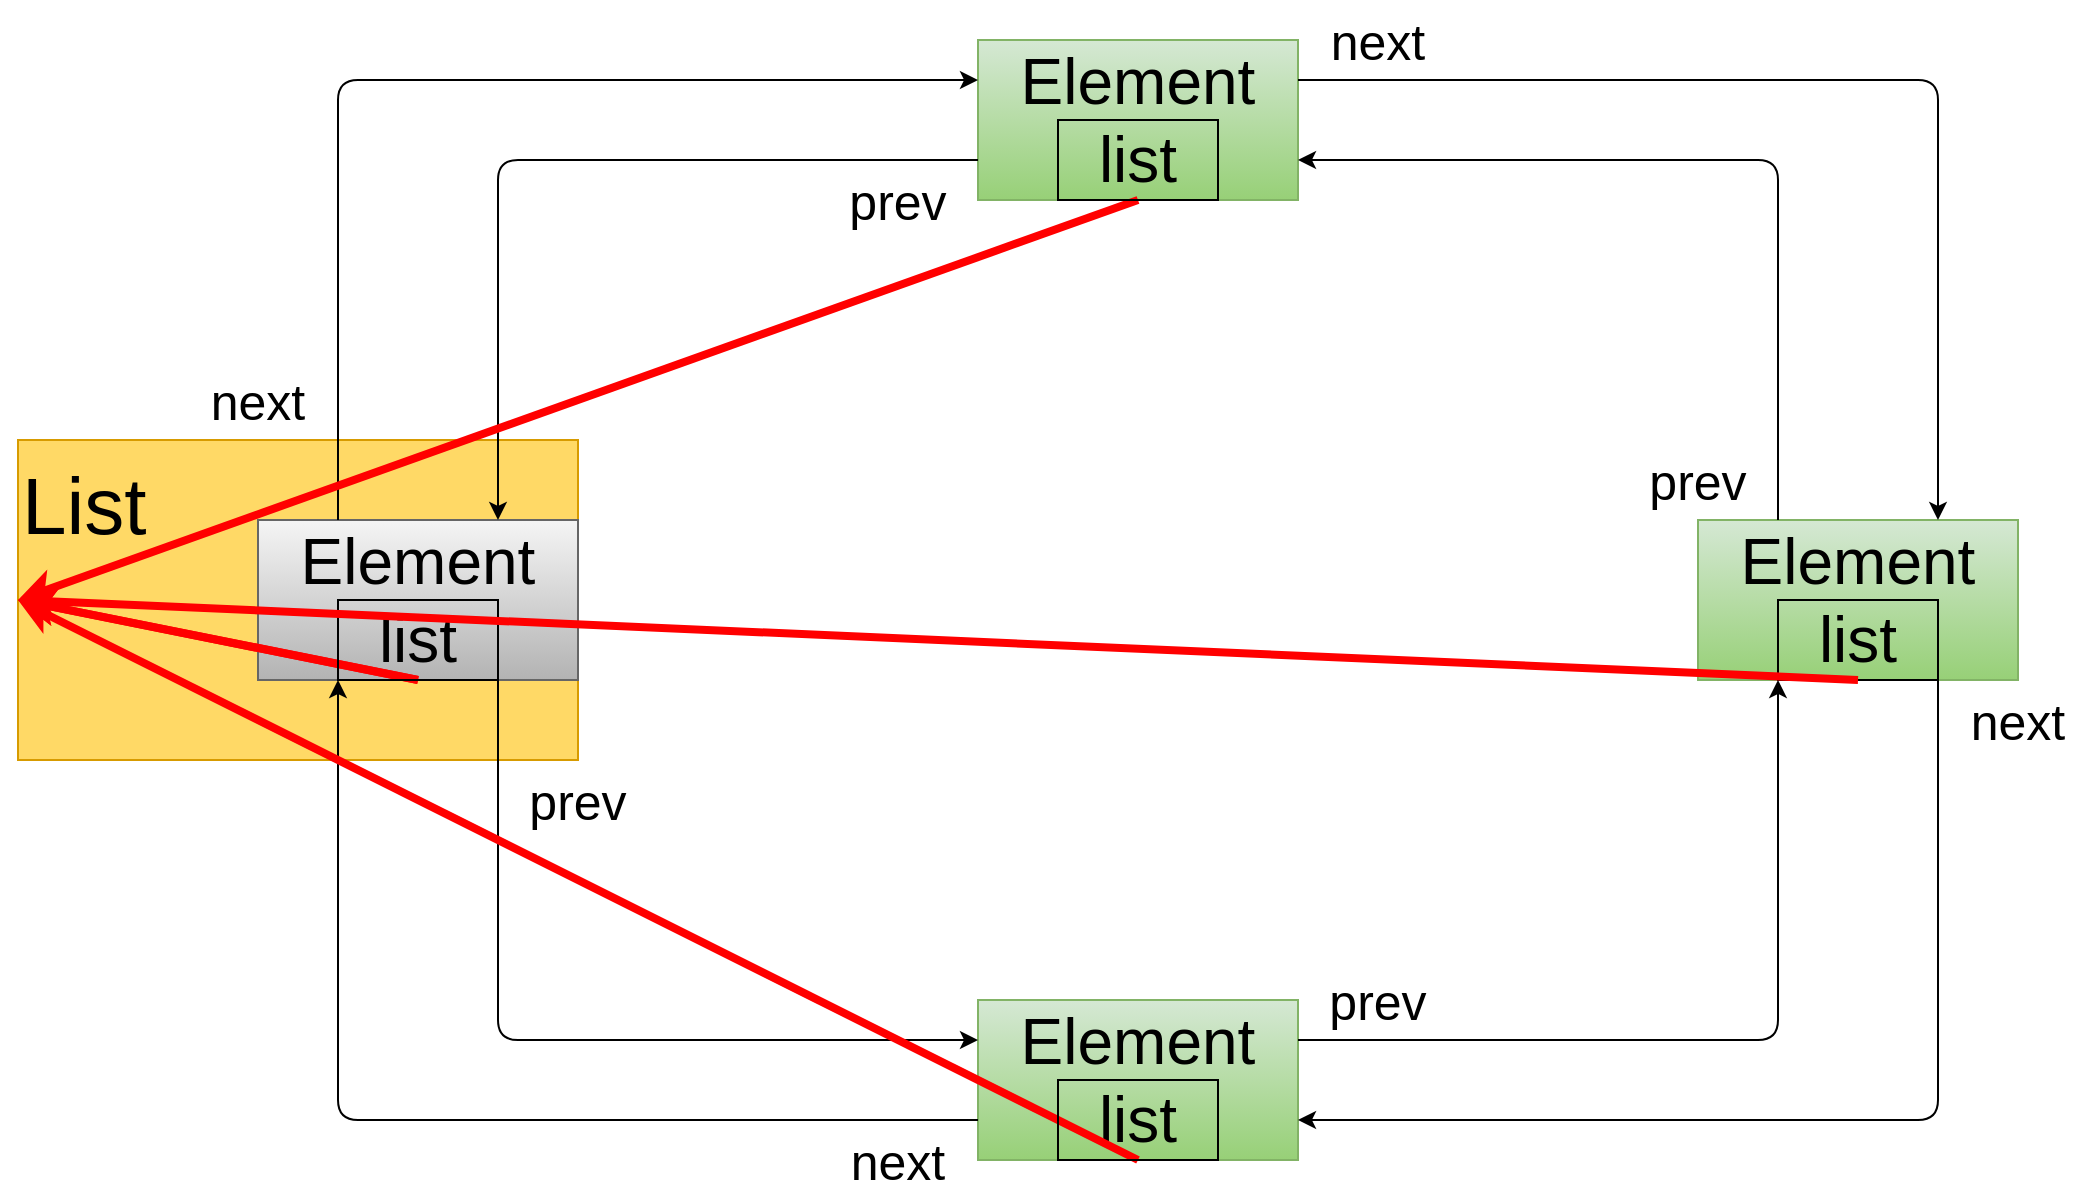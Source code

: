<mxfile version="14.4.3" type="device"><diagram id="aFaTI6hs4JdAeKOiNLvp" name="第 1 页"><mxGraphModel dx="2740" dy="1975" grid="1" gridSize="10" guides="1" tooltips="1" connect="1" arrows="1" fold="1" page="1" pageScale="1" pageWidth="827" pageHeight="1169" math="0" shadow="0"><root><mxCell id="0"/><mxCell id="1" parent="0"/><mxCell id="sNR0MUxjyooSpKc3NDlG-31" value="&lt;font style=&quot;font-size: 40px&quot;&gt;List&lt;br&gt;&lt;br&gt;&lt;br&gt;&lt;/font&gt;" style="text;html=1;strokeColor=#d79b00;align=left;verticalAlign=middle;whiteSpace=wrap;rounded=0;labelBackgroundColor=none;fontSize=16;fillColor=#FFD966;" parent="1" vertex="1"><mxGeometry x="-1560" y="-100" width="280" height="160" as="geometry"/></mxCell><mxCell id="sNR0MUxjyooSpKc3NDlG-33" value="" style="rounded=0;whiteSpace=wrap;html=1;fillColor=#f5f5f5;gradientColor=#b3b3b3;strokeColor=#666666;" parent="1" vertex="1"><mxGeometry x="-1440" y="-60" width="160" height="80" as="geometry"/></mxCell><mxCell id="sNR0MUxjyooSpKc3NDlG-34" value="&lt;font style=&quot;font-size: 32px&quot;&gt;Element&lt;br&gt;list&lt;/font&gt;" style="text;html=1;strokeColor=none;fillColor=none;align=center;verticalAlign=middle;whiteSpace=wrap;rounded=0;" parent="1" vertex="1"><mxGeometry x="-1440" y="-60" width="160" height="80" as="geometry"/></mxCell><mxCell id="sNR0MUxjyooSpKc3NDlG-37" value="" style="rounded=0;whiteSpace=wrap;html=1;fillColor=#d5e8d4;gradientColor=#97d077;strokeColor=#82b366;" parent="1" vertex="1"><mxGeometry x="-1080" y="-300" width="160" height="80" as="geometry"/></mxCell><mxCell id="sNR0MUxjyooSpKc3NDlG-38" value="&lt;font style=&quot;font-size: 32px&quot;&gt;Element&lt;br&gt;list&lt;br&gt;&lt;/font&gt;" style="text;html=1;strokeColor=#82b366;fillColor=#d5e8d4;align=center;verticalAlign=middle;whiteSpace=wrap;rounded=0;gradientColor=#97d077;" parent="1" vertex="1"><mxGeometry x="-1080" y="-300" width="160" height="80" as="geometry"/></mxCell><mxCell id="sNR0MUxjyooSpKc3NDlG-39" value="" style="rounded=0;whiteSpace=wrap;html=1;fillColor=#d5e8d4;gradientColor=#97d077;strokeColor=#82b366;" parent="1" vertex="1"><mxGeometry x="-720" y="-60" width="160" height="80" as="geometry"/></mxCell><mxCell id="sNR0MUxjyooSpKc3NDlG-40" value="&lt;font style=&quot;font-size: 32px&quot;&gt;Element&lt;br&gt;list&lt;br&gt;&lt;/font&gt;" style="text;html=1;strokeColor=#82b366;fillColor=#d5e8d4;align=center;verticalAlign=middle;whiteSpace=wrap;rounded=0;gradientColor=#97d077;" parent="1" vertex="1"><mxGeometry x="-720" y="-60" width="160" height="80" as="geometry"/></mxCell><mxCell id="sNR0MUxjyooSpKc3NDlG-41" value="" style="rounded=0;whiteSpace=wrap;html=1;fillColor=#d5e8d4;gradientColor=#97d077;strokeColor=#82b366;" parent="1" vertex="1"><mxGeometry x="-1080" y="180" width="160" height="80" as="geometry"/></mxCell><mxCell id="sNR0MUxjyooSpKc3NDlG-42" value="&lt;font style=&quot;font-size: 32px&quot;&gt;Element&lt;br&gt;list&lt;br&gt;&lt;/font&gt;" style="text;html=1;strokeColor=#82b366;fillColor=#d5e8d4;align=center;verticalAlign=middle;whiteSpace=wrap;rounded=0;gradientColor=#97d077;" parent="1" vertex="1"><mxGeometry x="-1080" y="180" width="160" height="80" as="geometry"/></mxCell><mxCell id="sNR0MUxjyooSpKc3NDlG-44" value="" style="edgeStyle=elbowEdgeStyle;elbow=vertical;endArrow=classic;html=1;entryX=0;entryY=0.25;entryDx=0;entryDy=0;exitX=0.25;exitY=0;exitDx=0;exitDy=0;" parent="1" source="sNR0MUxjyooSpKc3NDlG-34" target="sNR0MUxjyooSpKc3NDlG-38" edge="1"><mxGeometry width="50" height="50" relative="1" as="geometry"><mxPoint x="-1360" y="-60" as="sourcePoint"/><mxPoint x="-1080" y="-260" as="targetPoint"/><Array as="points"><mxPoint x="-1360" y="-280"/></Array></mxGeometry></mxCell><mxCell id="sNR0MUxjyooSpKc3NDlG-45" value="" style="edgeStyle=elbowEdgeStyle;elbow=vertical;endArrow=classic;html=1;entryX=0.75;entryY=0;entryDx=0;entryDy=0;exitX=1;exitY=0.25;exitDx=0;exitDy=0;" parent="1" source="sNR0MUxjyooSpKc3NDlG-38" target="sNR0MUxjyooSpKc3NDlG-40" edge="1"><mxGeometry width="50" height="50" relative="1" as="geometry"><mxPoint x="-890" y="-280" as="sourcePoint"/><mxPoint x="-560" y="-300" as="targetPoint"/><Array as="points"><mxPoint x="-760" y="-280"/></Array></mxGeometry></mxCell><mxCell id="sNR0MUxjyooSpKc3NDlG-46" value="" style="edgeStyle=elbowEdgeStyle;elbow=vertical;endArrow=classic;html=1;exitX=0.75;exitY=1;exitDx=0;exitDy=0;entryX=1;entryY=0.75;entryDx=0;entryDy=0;" parent="1" source="sNR0MUxjyooSpKc3NDlG-40" target="sNR0MUxjyooSpKc3NDlG-42" edge="1"><mxGeometry width="50" height="50" relative="1" as="geometry"><mxPoint x="-990" y="70" as="sourcePoint"/><mxPoint x="-900" y="240" as="targetPoint"/><Array as="points"><mxPoint x="-770" y="240"/></Array></mxGeometry></mxCell><mxCell id="sNR0MUxjyooSpKc3NDlG-47" value="" style="edgeStyle=elbowEdgeStyle;elbow=vertical;endArrow=classic;html=1;entryX=0.25;entryY=1;entryDx=0;entryDy=0;exitX=0;exitY=0.75;exitDx=0;exitDy=0;" parent="1" source="sNR0MUxjyooSpKc3NDlG-42" target="sNR0MUxjyooSpKc3NDlG-34" edge="1"><mxGeometry width="50" height="50" relative="1" as="geometry"><mxPoint x="-1090" y="240" as="sourcePoint"/><mxPoint x="-1050" y="-230" as="targetPoint"/><Array as="points"><mxPoint x="-1290" y="240"/></Array></mxGeometry></mxCell><mxCell id="sNR0MUxjyooSpKc3NDlG-48" value="" style="edgeStyle=elbowEdgeStyle;elbow=vertical;endArrow=classic;html=1;entryX=0.75;entryY=0;entryDx=0;entryDy=0;exitX=0;exitY=0.75;exitDx=0;exitDy=0;" parent="1" source="sNR0MUxjyooSpKc3NDlG-38" target="sNR0MUxjyooSpKc3NDlG-34" edge="1"><mxGeometry width="50" height="50" relative="1" as="geometry"><mxPoint x="-1150" y="-250" as="sourcePoint"/><mxPoint x="-920" y="-150" as="targetPoint"/><Array as="points"><mxPoint x="-1200" y="-240"/></Array></mxGeometry></mxCell><mxCell id="sNR0MUxjyooSpKc3NDlG-51" value="" style="edgeStyle=elbowEdgeStyle;elbow=vertical;endArrow=classic;html=1;exitX=0.25;exitY=0;exitDx=0;exitDy=0;entryX=1;entryY=0.75;entryDx=0;entryDy=0;" parent="1" source="sNR0MUxjyooSpKc3NDlG-40" target="sNR0MUxjyooSpKc3NDlG-38" edge="1"><mxGeometry width="50" height="50" relative="1" as="geometry"><mxPoint x="-690.0" y="-180.0" as="sourcePoint"/><mxPoint x="-900" y="-240" as="targetPoint"/><Array as="points"><mxPoint x="-790" y="-240"/></Array></mxGeometry></mxCell><mxCell id="sNR0MUxjyooSpKc3NDlG-52" value="" style="edgeStyle=elbowEdgeStyle;elbow=vertical;endArrow=classic;html=1;exitX=1;exitY=0.25;exitDx=0;exitDy=0;entryX=0.25;entryY=1;entryDx=0;entryDy=0;" parent="1" source="sNR0MUxjyooSpKc3NDlG-42" target="sNR0MUxjyooSpKc3NDlG-40" edge="1"><mxGeometry width="50" height="50" relative="1" as="geometry"><mxPoint x="-680.0" y="80.0" as="sourcePoint"/><mxPoint x="-830" y="50" as="targetPoint"/><Array as="points"><mxPoint x="-800" y="200"/><mxPoint x="-800" y="200"/></Array></mxGeometry></mxCell><mxCell id="sNR0MUxjyooSpKc3NDlG-53" value="" style="edgeStyle=elbowEdgeStyle;elbow=vertical;endArrow=classic;html=1;entryX=0;entryY=0.25;entryDx=0;entryDy=0;exitX=0.75;exitY=1;exitDx=0;exitDy=0;" parent="1" source="sNR0MUxjyooSpKc3NDlG-34" target="sNR0MUxjyooSpKc3NDlG-42" edge="1"><mxGeometry width="50" height="50" relative="1" as="geometry"><mxPoint x="-890.0" y="10.0" as="sourcePoint"/><mxPoint x="-1130.0" y="190.0" as="targetPoint"/><Array as="points"><mxPoint x="-1230" y="200"/></Array></mxGeometry></mxCell><mxCell id="sNR0MUxjyooSpKc3NDlG-54" value="&lt;span style=&quot;font-size: 25px&quot;&gt;next&lt;br&gt;&lt;/span&gt;" style="text;html=1;strokeColor=none;fillColor=none;align=center;verticalAlign=middle;whiteSpace=wrap;rounded=0;" parent="1" vertex="1"><mxGeometry x="-1480" y="-140" width="80" height="40" as="geometry"/></mxCell><mxCell id="sNR0MUxjyooSpKc3NDlG-57" value="&lt;span style=&quot;font-size: 25px&quot;&gt;next&lt;br&gt;&lt;/span&gt;" style="text;html=1;strokeColor=none;fillColor=none;align=center;verticalAlign=middle;whiteSpace=wrap;rounded=0;" parent="1" vertex="1"><mxGeometry x="-920" y="-320" width="80" height="40" as="geometry"/></mxCell><mxCell id="sNR0MUxjyooSpKc3NDlG-59" value="&lt;span style=&quot;font-size: 25px&quot;&gt;next&lt;br&gt;&lt;/span&gt;" style="text;html=1;strokeColor=none;fillColor=none;align=center;verticalAlign=middle;whiteSpace=wrap;rounded=0;" parent="1" vertex="1"><mxGeometry x="-600" y="20" width="80" height="40" as="geometry"/></mxCell><mxCell id="sNR0MUxjyooSpKc3NDlG-60" value="&lt;span style=&quot;font-size: 25px&quot;&gt;prev&lt;br&gt;&lt;/span&gt;" style="text;html=1;strokeColor=none;fillColor=none;align=center;verticalAlign=middle;whiteSpace=wrap;rounded=0;" parent="1" vertex="1"><mxGeometry x="-1320" y="60" width="80" height="40" as="geometry"/></mxCell><mxCell id="sNR0MUxjyooSpKc3NDlG-61" value="&lt;span style=&quot;font-size: 25px&quot;&gt;prev&lt;br&gt;&lt;/span&gt;" style="text;html=1;strokeColor=none;fillColor=none;align=center;verticalAlign=middle;whiteSpace=wrap;rounded=0;" parent="1" vertex="1"><mxGeometry x="-920" y="160" width="80" height="40" as="geometry"/></mxCell><mxCell id="sNR0MUxjyooSpKc3NDlG-62" value="&lt;span style=&quot;font-size: 25px&quot;&gt;prev&lt;br&gt;&lt;/span&gt;" style="text;html=1;strokeColor=none;fillColor=none;align=center;verticalAlign=middle;whiteSpace=wrap;rounded=0;" parent="1" vertex="1"><mxGeometry x="-760" y="-100" width="80" height="40" as="geometry"/></mxCell><mxCell id="sNR0MUxjyooSpKc3NDlG-63" value="&lt;span style=&quot;font-size: 25px&quot;&gt;prev&lt;br&gt;&lt;/span&gt;" style="text;html=1;strokeColor=none;fillColor=none;align=center;verticalAlign=middle;whiteSpace=wrap;rounded=0;" parent="1" vertex="1"><mxGeometry x="-1160" y="-240" width="80" height="40" as="geometry"/></mxCell><mxCell id="sNR0MUxjyooSpKc3NDlG-65" value="" style="endArrow=classic;html=1;fontColor=#000000;exitX=0.5;exitY=1;exitDx=0;exitDy=0;entryX=0;entryY=0.5;entryDx=0;entryDy=0;strokeColor=#FF0000;strokeWidth=4;" parent="1" source="sNR0MUxjyooSpKc3NDlG-38" target="sNR0MUxjyooSpKc3NDlG-31" edge="1"><mxGeometry width="50" height="50" relative="1" as="geometry"><mxPoint x="-1140" y="10" as="sourcePoint"/><mxPoint x="-1090" y="-40" as="targetPoint"/></mxGeometry></mxCell><mxCell id="sNR0MUxjyooSpKc3NDlG-67" value="" style="endArrow=classic;html=1;fontColor=#000000;exitX=0.5;exitY=1;exitDx=0;exitDy=0;entryX=0;entryY=0.5;entryDx=0;entryDy=0;strokeColor=#FF0000;strokeWidth=4;" parent="1" source="sNR0MUxjyooSpKc3NDlG-71" target="sNR0MUxjyooSpKc3NDlG-31" edge="1"><mxGeometry width="50" height="50" relative="1" as="geometry"><mxPoint x="-640" y="20" as="sourcePoint"/><mxPoint x="-1200" y="220" as="targetPoint"/></mxGeometry></mxCell><mxCell id="sNR0MUxjyooSpKc3NDlG-68" value="" style="endArrow=classic;html=1;fontColor=#000000;exitX=0.5;exitY=1;exitDx=0;exitDy=0;entryX=0;entryY=0.5;entryDx=0;entryDy=0;strokeColor=#FF0000;strokeWidth=4;" parent="1" source="sNR0MUxjyooSpKc3NDlG-42" target="sNR0MUxjyooSpKc3NDlG-31" edge="1"><mxGeometry width="50" height="50" relative="1" as="geometry"><mxPoint x="-910" y="330" as="sourcePoint"/><mxPoint x="-1830" y="290" as="targetPoint"/></mxGeometry></mxCell><mxCell id="sNR0MUxjyooSpKc3NDlG-69" value="" style="endArrow=classic;html=1;fontColor=#000000;exitX=0.5;exitY=1;exitDx=0;exitDy=0;entryX=0;entryY=0.5;entryDx=0;entryDy=0;strokeColor=#FF0000;strokeWidth=4;" parent="1" source="sNR0MUxjyooSpKc3NDlG-34" target="sNR0MUxjyooSpKc3NDlG-31" edge="1"><mxGeometry width="50" height="50" relative="1" as="geometry"><mxPoint x="-620" y="40" as="sourcePoint"/><mxPoint x="-1540" as="targetPoint"/></mxGeometry></mxCell><mxCell id="sNR0MUxjyooSpKc3NDlG-72" value="" style="rounded=0;whiteSpace=wrap;html=1;fontColor=#FF0000;fillColor=none;" parent="1" vertex="1"><mxGeometry x="-1040" y="-260" width="80" height="40" as="geometry"/></mxCell><mxCell id="sNR0MUxjyooSpKc3NDlG-73" value="" style="rounded=0;whiteSpace=wrap;html=1;fontColor=#FF0000;fillColor=none;" parent="1" vertex="1"><mxGeometry x="-680" y="-20" width="80" height="40" as="geometry"/></mxCell><mxCell id="sNR0MUxjyooSpKc3NDlG-74" value="" style="rounded=0;whiteSpace=wrap;html=1;fontColor=#FF0000;fillColor=none;" parent="1" vertex="1"><mxGeometry x="-1040" y="220" width="80" height="40" as="geometry"/></mxCell><mxCell id="sNR0MUxjyooSpKc3NDlG-71" value="" style="rounded=0;whiteSpace=wrap;html=1;fontColor=#FF0000;fillColor=none;" parent="1" vertex="1"><mxGeometry x="-1400" y="-20" width="80" height="40" as="geometry"/></mxCell><mxCell id="sNR0MUxjyooSpKc3NDlG-75" value="" style="endArrow=classic;html=1;fontColor=#000000;exitX=0.5;exitY=1;exitDx=0;exitDy=0;entryX=0;entryY=0.5;entryDx=0;entryDy=0;strokeColor=#FF0000;strokeWidth=4;" parent="1" target="sNR0MUxjyooSpKc3NDlG-31" edge="1"><mxGeometry width="50" height="50" relative="1" as="geometry"><mxPoint x="-640" y="20.0" as="sourcePoint"/><mxPoint x="-1560" y="-20.0" as="targetPoint"/></mxGeometry></mxCell><mxCell id="cZRxcYcVgHTIE8kwZqDC-1" value="&lt;span style=&quot;font-size: 25px&quot;&gt;next&lt;br&gt;&lt;/span&gt;" style="text;html=1;strokeColor=none;fillColor=none;align=center;verticalAlign=middle;whiteSpace=wrap;rounded=0;" vertex="1" parent="1"><mxGeometry x="-1160" y="240" width="80" height="40" as="geometry"/></mxCell></root></mxGraphModel></diagram></mxfile>
